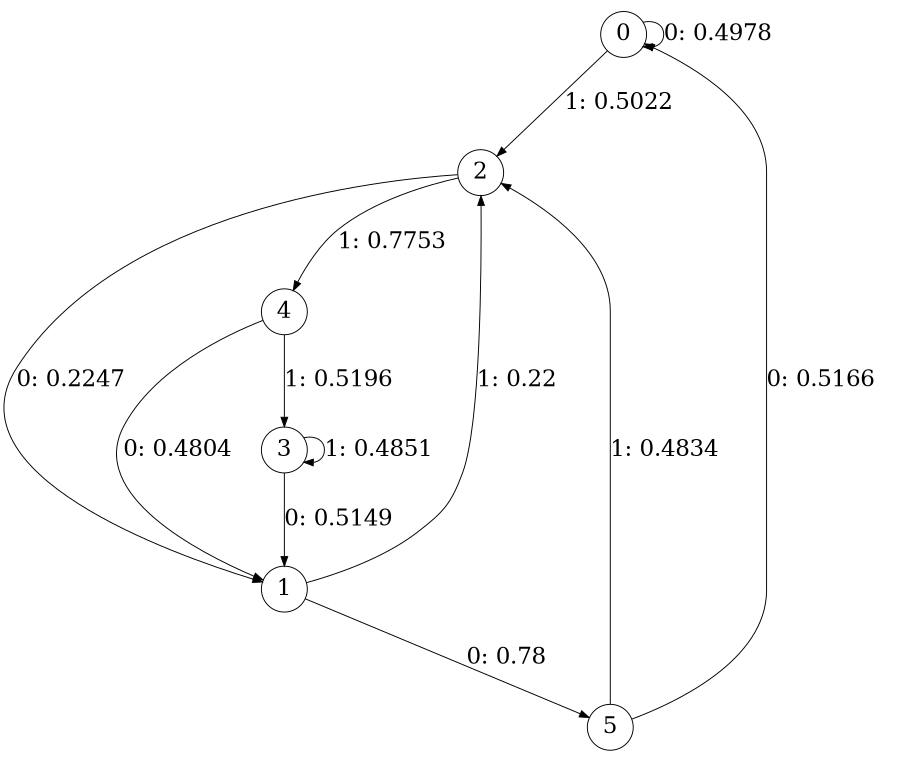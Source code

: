digraph "ch20concat_phase3_L3" {
size = "6,8.5";
ratio = "fill";
node [shape = circle];
node [fontsize = 24];
edge [fontsize = 24];
0 -> 0 [label = "0: 0.4978   "];
0 -> 2 [label = "1: 0.5022   "];
1 -> 5 [label = "0: 0.78     "];
1 -> 2 [label = "1: 0.22     "];
2 -> 1 [label = "0: 0.2247   "];
2 -> 4 [label = "1: 0.7753   "];
3 -> 1 [label = "0: 0.5149   "];
3 -> 3 [label = "1: 0.4851   "];
4 -> 1 [label = "0: 0.4804   "];
4 -> 3 [label = "1: 0.5196   "];
5 -> 0 [label = "0: 0.5166   "];
5 -> 2 [label = "1: 0.4834   "];
}